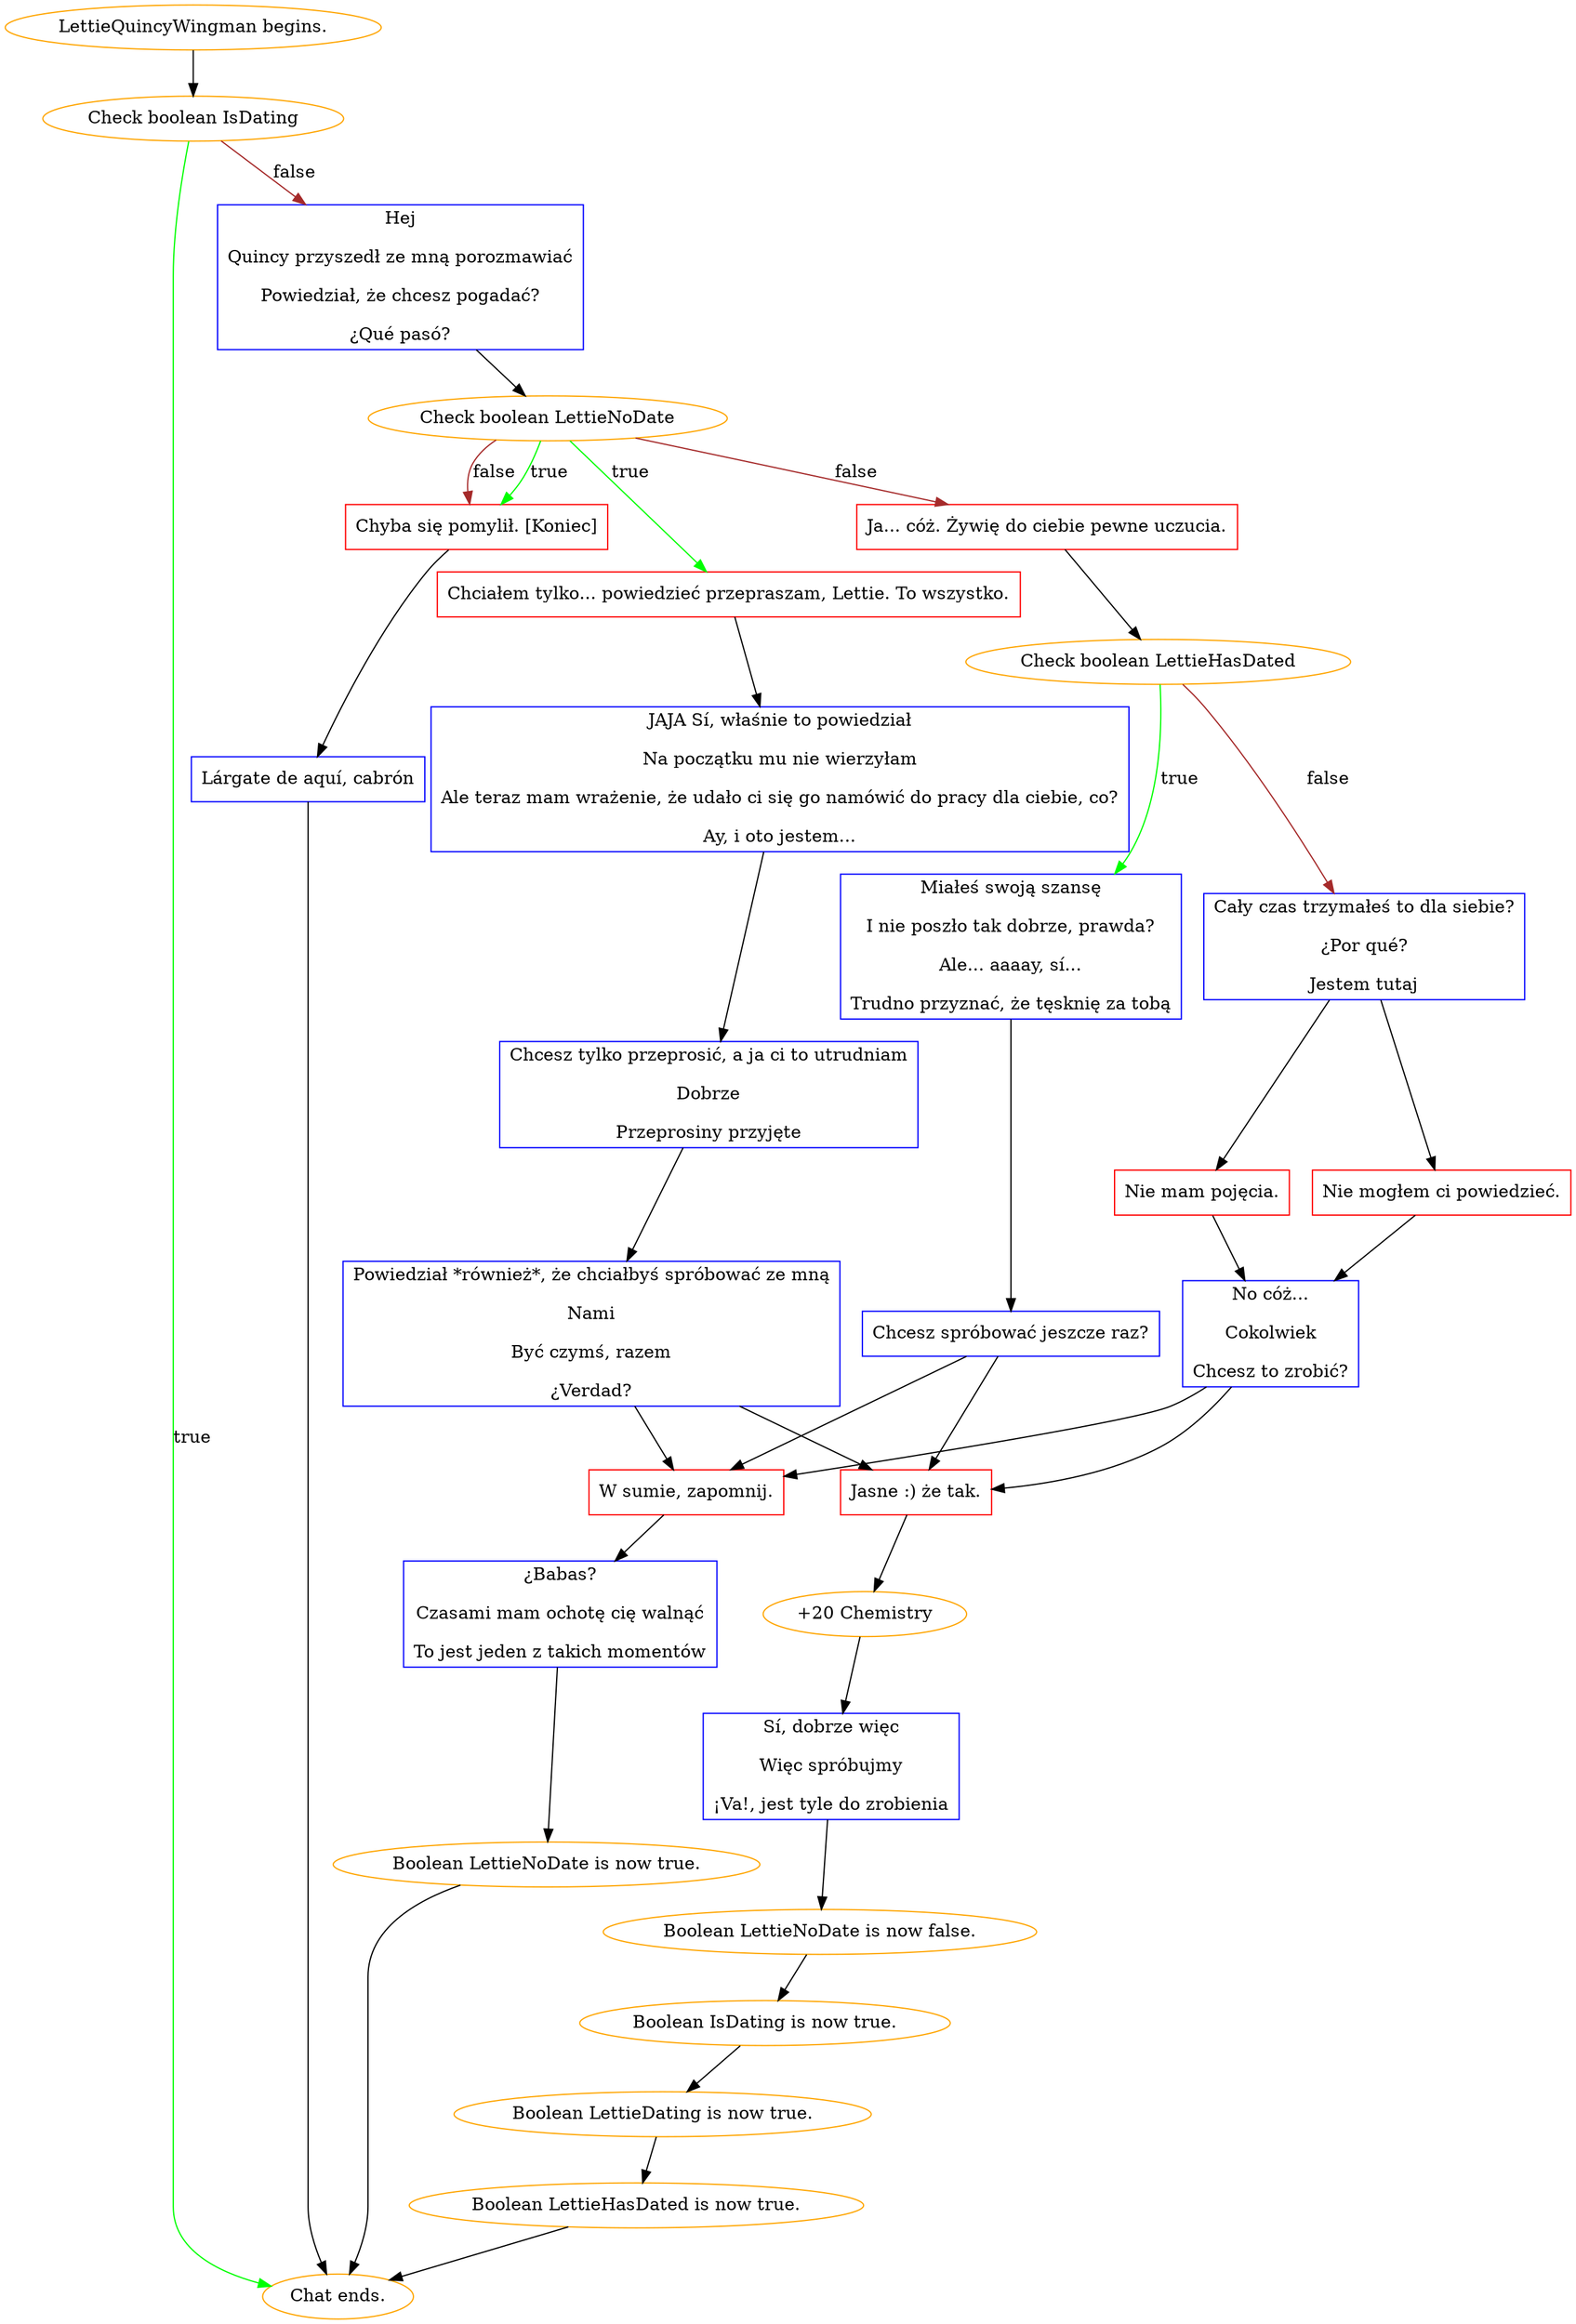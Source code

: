digraph {
	"LettieQuincyWingman begins." [color=orange];
		"LettieQuincyWingman begins." -> j3451391318;
	j3451391318 [label="Check boolean IsDating",color=orange];
		j3451391318 -> "Chat ends." [label=true,color=green];
		j3451391318 -> j3140378827 [label=false,color=brown];
	"Chat ends." [color=orange];
	j3140378827 [label="Hej
Quincy przyszedł ze mną porozmawiać
Powiedział, że chcesz pogadać?
¿Qué pasó?",shape=box,color=blue];
		j3140378827 -> j2065325619;
	j2065325619 [label="Check boolean LettieNoDate",color=orange];
		j2065325619 -> j1516672455 [label=true,color=green];
		j2065325619 -> j167884802 [label=true,color=green];
		j2065325619 -> j548435093 [label=false,color=brown];
		j2065325619 -> j167884802 [label=false,color=brown];
	j1516672455 [label="Chciałem tylko... powiedzieć przepraszam, Lettie. To wszystko.",shape=box,color=red];
		j1516672455 -> j1932866786;
	j167884802 [label="Chyba się pomylił. [Koniec]",shape=box,color=red];
		j167884802 -> j3947662504;
	j548435093 [label="Ja... cóż. Żywię do ciebie pewne uczucia.",shape=box,color=red];
		j548435093 -> j909510203;
	j1932866786 [label="JAJA Sí, właśnie to powiedział
Na początku mu nie wierzyłam
Ale teraz mam wrażenie, że udało ci się go namówić do pracy dla ciebie, co?
Ay, i oto jestem...",shape=box,color=blue];
		j1932866786 -> j1962789722;
	j3947662504 [label="Lárgate de aquí, cabrón",shape=box,color=blue];
		j3947662504 -> "Chat ends.";
	j909510203 [label="Check boolean LettieHasDated",color=orange];
		j909510203 -> j1934259176 [label=true,color=green];
		j909510203 -> j2250898314 [label=false,color=brown];
	j1962789722 [label="Chcesz tylko przeprosić, a ja ci to utrudniam
Dobrze
Przeprosiny przyjęte",shape=box,color=blue];
		j1962789722 -> j1702558835;
	j1934259176 [label="Miałeś swoją szansę
I nie poszło tak dobrze, prawda?
Ale... aaaay, sí...
Trudno przyznać, że tęsknię za tobą",shape=box,color=blue];
		j1934259176 -> j2703472890;
	j2250898314 [label="Cały czas trzymałeś to dla siebie?
¿Por qué?
Jestem tutaj",shape=box,color=blue];
		j2250898314 -> j815080182;
		j2250898314 -> j403401996;
	j1702558835 [label="Powiedział *również*, że chciałbyś spróbować ze mną
Nami
Być czymś, razem
¿Verdad?",shape=box,color=blue];
		j1702558835 -> j120424234;
		j1702558835 -> j3979821667;
	j2703472890 [label="Chcesz spróbować jeszcze raz?",shape=box,color=blue];
		j2703472890 -> j120424234;
		j2703472890 -> j3979821667;
	j815080182 [label="Nie mogłem ci powiedzieć.",shape=box,color=red];
		j815080182 -> j2501276097;
	j403401996 [label="Nie mam pojęcia.",shape=box,color=red];
		j403401996 -> j2501276097;
	j120424234 [label="Jasne :) że tak.",shape=box,color=red];
		j120424234 -> j3720785085;
	j3979821667 [label="W sumie, zapomnij.",shape=box,color=red];
		j3979821667 -> j2725285667;
	j2501276097 [label="No cóż...
Cokolwiek
Chcesz to zrobić?",shape=box,color=blue];
		j2501276097 -> j120424234;
		j2501276097 -> j3979821667;
	j3720785085 [label="+20 Chemistry",color=orange];
		j3720785085 -> j147473878;
	j2725285667 [label="¿Babas?
Czasami mam ochotę cię walnąć
To jest jeden z takich momentów",shape=box,color=blue];
		j2725285667 -> j2703113057;
	j147473878 [label="Sí, dobrze więc
Więc spróbujmy
¡Va!, jest tyle do zrobienia",shape=box,color=blue];
		j147473878 -> j4071933913;
	j2703113057 [label="Boolean LettieNoDate is now true.",color=orange];
		j2703113057 -> "Chat ends.";
	j4071933913 [label="Boolean LettieNoDate is now false.",color=orange];
		j4071933913 -> j444607473;
	j444607473 [label="Boolean IsDating is now true.",color=orange];
		j444607473 -> j2763854765;
	j2763854765 [label="Boolean LettieDating is now true.",color=orange];
		j2763854765 -> j3003494003;
	j3003494003 [label="Boolean LettieHasDated is now true.",color=orange];
		j3003494003 -> "Chat ends.";
}